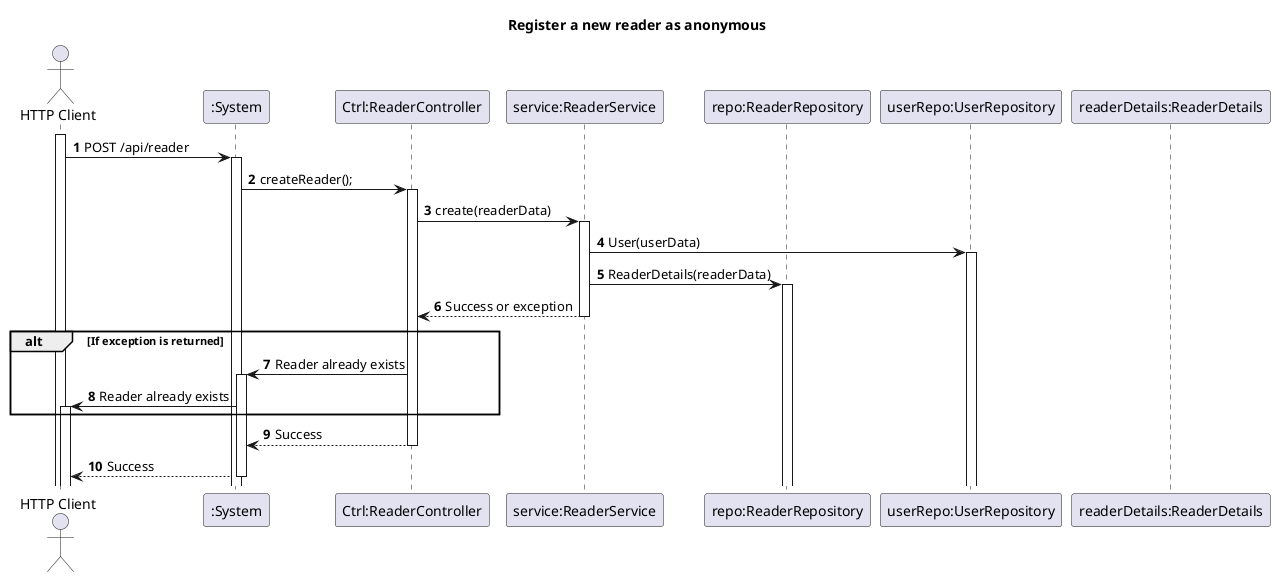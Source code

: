 @startuml
'https://plantuml.com/sequence-diagram
autoactivate on
autonumber

title Register a new reader as anonymous

actor "HTTP Client" as Anonymous
participant ":System" as System
participant "Ctrl:ReaderController" as Ctrl
participant "service:ReaderService" as Service
participant "repo:ReaderRepository" as Repo
participant "userRepo:UserRepository" as UserRepository
participant "readerDetails:ReaderDetails" as Reader

activate Anonymous

Anonymous -> System: POST /api/reader

System -> Ctrl: createReader();

Ctrl -> Service: create(readerData)
Service -> UserRepository: User(userData)
Service -> Repo: ReaderDetails(readerData)
Service --> Ctrl: Success or exception

alt If exception is returned
    Ctrl -> System: Reader already exists
    System -> Anonymous: Reader already exists
end

Ctrl --> System: Success
System --> Anonymous: Success

@enduml
